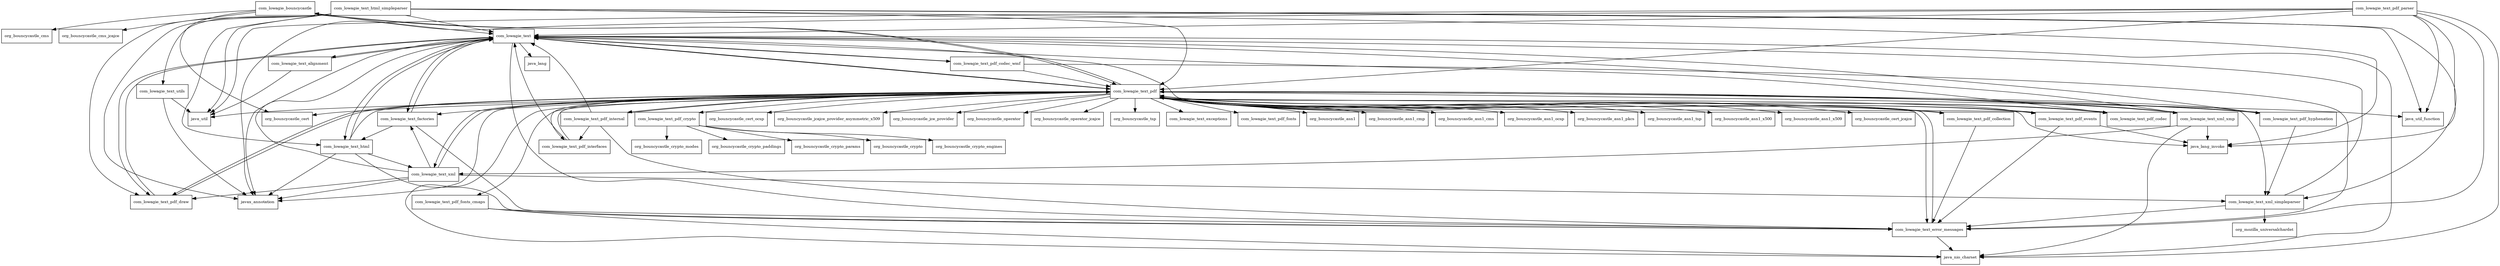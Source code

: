 digraph openpdf_1_2_21_package_dependencies {
  node [shape = box, fontsize=10.0];
  com_lowagie_bouncycastle -> com_lowagie_text;
  com_lowagie_bouncycastle -> com_lowagie_text_pdf;
  com_lowagie_bouncycastle -> org_bouncycastle_cert;
  com_lowagie_bouncycastle -> org_bouncycastle_cms;
  com_lowagie_bouncycastle -> org_bouncycastle_cms_jcajce;
  com_lowagie_text -> com_lowagie_text_alignment;
  com_lowagie_text -> com_lowagie_text_error_messages;
  com_lowagie_text -> com_lowagie_text_factories;
  com_lowagie_text -> com_lowagie_text_html;
  com_lowagie_text -> com_lowagie_text_pdf;
  com_lowagie_text -> com_lowagie_text_pdf_codec;
  com_lowagie_text -> com_lowagie_text_pdf_codec_wmf;
  com_lowagie_text -> com_lowagie_text_pdf_draw;
  com_lowagie_text -> java_lang;
  com_lowagie_text -> java_nio_charset;
  com_lowagie_text -> javax_annotation;
  com_lowagie_text_alignment -> com_lowagie_text;
  com_lowagie_text_alignment -> java_util;
  com_lowagie_text_error_messages -> com_lowagie_text_pdf;
  com_lowagie_text_error_messages -> java_nio_charset;
  com_lowagie_text_factories -> com_lowagie_text;
  com_lowagie_text_factories -> com_lowagie_text_error_messages;
  com_lowagie_text_factories -> com_lowagie_text_html;
  com_lowagie_text_html -> com_lowagie_text;
  com_lowagie_text_html -> com_lowagie_text_error_messages;
  com_lowagie_text_html -> com_lowagie_text_pdf;
  com_lowagie_text_html -> com_lowagie_text_xml;
  com_lowagie_text_html -> javax_annotation;
  com_lowagie_text_html_simpleparser -> com_lowagie_text;
  com_lowagie_text_html_simpleparser -> com_lowagie_text_html;
  com_lowagie_text_html_simpleparser -> com_lowagie_text_pdf;
  com_lowagie_text_html_simpleparser -> com_lowagie_text_pdf_draw;
  com_lowagie_text_html_simpleparser -> com_lowagie_text_utils;
  com_lowagie_text_html_simpleparser -> com_lowagie_text_xml_simpleparser;
  com_lowagie_text_html_simpleparser -> java_lang_invoke;
  com_lowagie_text_html_simpleparser -> java_util;
  com_lowagie_text_html_simpleparser -> java_util_function;
  com_lowagie_text_html_simpleparser -> javax_annotation;
  com_lowagie_text_pdf -> com_lowagie_bouncycastle;
  com_lowagie_text_pdf -> com_lowagie_text;
  com_lowagie_text_pdf -> com_lowagie_text_error_messages;
  com_lowagie_text_pdf -> com_lowagie_text_exceptions;
  com_lowagie_text_pdf -> com_lowagie_text_factories;
  com_lowagie_text_pdf -> com_lowagie_text_pdf_codec;
  com_lowagie_text_pdf -> com_lowagie_text_pdf_collection;
  com_lowagie_text_pdf -> com_lowagie_text_pdf_crypto;
  com_lowagie_text_pdf -> com_lowagie_text_pdf_draw;
  com_lowagie_text_pdf -> com_lowagie_text_pdf_events;
  com_lowagie_text_pdf -> com_lowagie_text_pdf_fonts;
  com_lowagie_text_pdf -> com_lowagie_text_pdf_fonts_cmaps;
  com_lowagie_text_pdf -> com_lowagie_text_pdf_hyphenation;
  com_lowagie_text_pdf -> com_lowagie_text_pdf_interfaces;
  com_lowagie_text_pdf -> com_lowagie_text_pdf_internal;
  com_lowagie_text_pdf -> com_lowagie_text_xml;
  com_lowagie_text_pdf -> com_lowagie_text_xml_simpleparser;
  com_lowagie_text_pdf -> com_lowagie_text_xml_xmp;
  com_lowagie_text_pdf -> java_lang_invoke;
  com_lowagie_text_pdf -> java_nio_charset;
  com_lowagie_text_pdf -> java_util;
  com_lowagie_text_pdf -> java_util_function;
  com_lowagie_text_pdf -> javax_annotation;
  com_lowagie_text_pdf -> org_bouncycastle_asn1;
  com_lowagie_text_pdf -> org_bouncycastle_asn1_cmp;
  com_lowagie_text_pdf -> org_bouncycastle_asn1_cms;
  com_lowagie_text_pdf -> org_bouncycastle_asn1_ocsp;
  com_lowagie_text_pdf -> org_bouncycastle_asn1_pkcs;
  com_lowagie_text_pdf -> org_bouncycastle_asn1_tsp;
  com_lowagie_text_pdf -> org_bouncycastle_asn1_x500;
  com_lowagie_text_pdf -> org_bouncycastle_asn1_x509;
  com_lowagie_text_pdf -> org_bouncycastle_cert;
  com_lowagie_text_pdf -> org_bouncycastle_cert_jcajce;
  com_lowagie_text_pdf -> org_bouncycastle_cert_ocsp;
  com_lowagie_text_pdf -> org_bouncycastle_jcajce_provider_asymmetric_x509;
  com_lowagie_text_pdf -> org_bouncycastle_jce_provider;
  com_lowagie_text_pdf -> org_bouncycastle_operator;
  com_lowagie_text_pdf -> org_bouncycastle_operator_jcajce;
  com_lowagie_text_pdf -> org_bouncycastle_tsp;
  com_lowagie_text_pdf_codec -> com_lowagie_text_pdf;
  com_lowagie_text_pdf_codec_wmf -> com_lowagie_text;
  com_lowagie_text_pdf_codec_wmf -> com_lowagie_text_error_messages;
  com_lowagie_text_pdf_codec_wmf -> com_lowagie_text_pdf;
  com_lowagie_text_pdf_collection -> com_lowagie_text_error_messages;
  com_lowagie_text_pdf_collection -> com_lowagie_text_pdf;
  com_lowagie_text_pdf_crypto -> org_bouncycastle_crypto;
  com_lowagie_text_pdf_crypto -> org_bouncycastle_crypto_engines;
  com_lowagie_text_pdf_crypto -> org_bouncycastle_crypto_modes;
  com_lowagie_text_pdf_crypto -> org_bouncycastle_crypto_paddings;
  com_lowagie_text_pdf_crypto -> org_bouncycastle_crypto_params;
  com_lowagie_text_pdf_draw -> com_lowagie_text;
  com_lowagie_text_pdf_draw -> com_lowagie_text_pdf;
  com_lowagie_text_pdf_events -> com_lowagie_text;
  com_lowagie_text_pdf_events -> com_lowagie_text_error_messages;
  com_lowagie_text_pdf_events -> com_lowagie_text_pdf;
  com_lowagie_text_pdf_events -> java_lang_invoke;
  com_lowagie_text_pdf_fonts_cmaps -> com_lowagie_text_error_messages;
  com_lowagie_text_pdf_fonts_cmaps -> java_nio_charset;
  com_lowagie_text_pdf_hyphenation -> com_lowagie_text;
  com_lowagie_text_pdf_hyphenation -> com_lowagie_text_pdf;
  com_lowagie_text_pdf_hyphenation -> com_lowagie_text_xml_simpleparser;
  com_lowagie_text_pdf_interfaces -> com_lowagie_text;
  com_lowagie_text_pdf_interfaces -> com_lowagie_text_pdf;
  com_lowagie_text_pdf_internal -> com_lowagie_text;
  com_lowagie_text_pdf_internal -> com_lowagie_text_error_messages;
  com_lowagie_text_pdf_internal -> com_lowagie_text_pdf;
  com_lowagie_text_pdf_internal -> com_lowagie_text_pdf_interfaces;
  com_lowagie_text_pdf_parser -> com_lowagie_text;
  com_lowagie_text_pdf_parser -> com_lowagie_text_error_messages;
  com_lowagie_text_pdf_parser -> com_lowagie_text_pdf;
  com_lowagie_text_pdf_parser -> java_lang_invoke;
  com_lowagie_text_pdf_parser -> java_nio_charset;
  com_lowagie_text_pdf_parser -> java_util;
  com_lowagie_text_pdf_parser -> java_util_function;
  com_lowagie_text_pdf_parser -> javax_annotation;
  com_lowagie_text_utils -> java_util;
  com_lowagie_text_utils -> javax_annotation;
  com_lowagie_text_xml -> com_lowagie_text;
  com_lowagie_text_xml -> com_lowagie_text_factories;
  com_lowagie_text_xml -> com_lowagie_text_pdf;
  com_lowagie_text_xml -> com_lowagie_text_pdf_draw;
  com_lowagie_text_xml -> com_lowagie_text_xml_simpleparser;
  com_lowagie_text_xml -> javax_annotation;
  com_lowagie_text_xml_simpleparser -> com_lowagie_text;
  com_lowagie_text_xml_simpleparser -> com_lowagie_text_error_messages;
  com_lowagie_text_xml_simpleparser -> org_mozilla_universalchardet;
  com_lowagie_text_xml_xmp -> com_lowagie_text;
  com_lowagie_text_xml_xmp -> com_lowagie_text_pdf;
  com_lowagie_text_xml_xmp -> com_lowagie_text_xml;
  com_lowagie_text_xml_xmp -> java_lang_invoke;
  com_lowagie_text_xml_xmp -> java_nio_charset;
}
